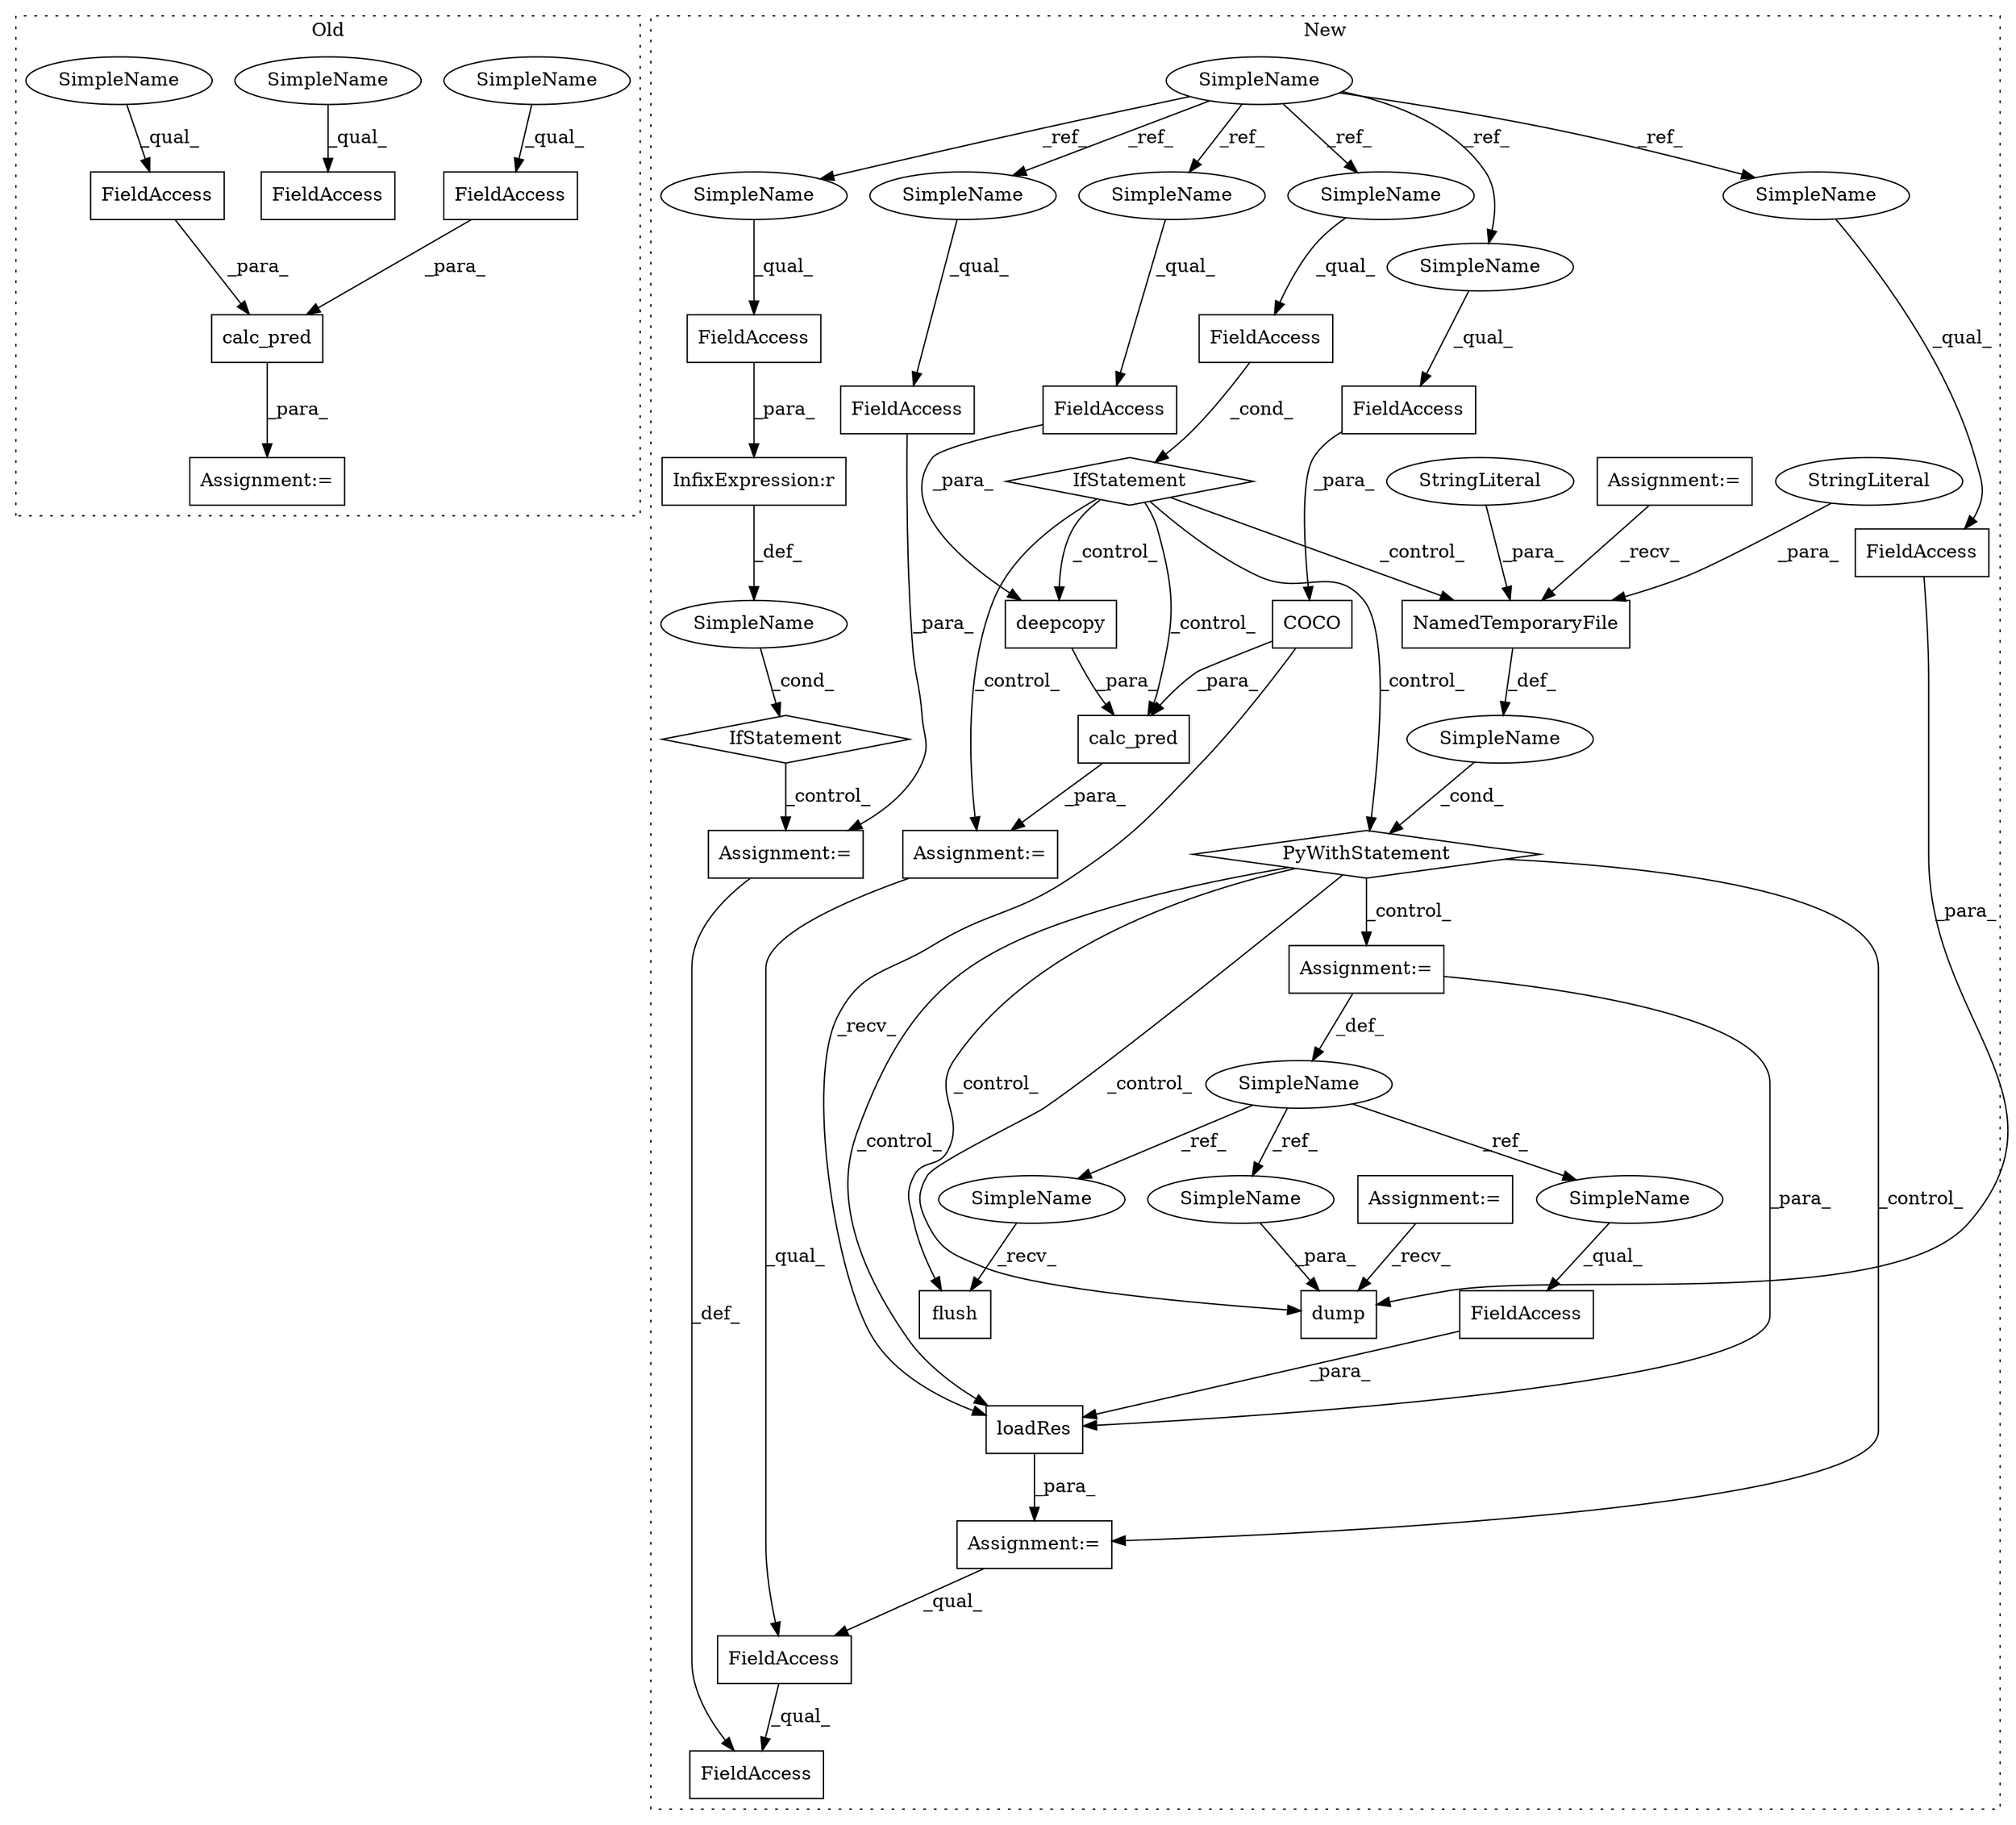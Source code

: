 digraph G {
subgraph cluster0 {
1 [label="calc_pred" a="32" s="2371,2404" l="10,1" shape="box"];
9 [label="FieldAccess" a="22" s="2391" l="13" shape="box"];
13 [label="FieldAccess" a="22" s="2381" l="9" shape="box"];
19 [label="FieldAccess" a="22" s="2351" l="9" shape="box"];
33 [label="Assignment:=" a="7" s="2370" l="1" shape="box"];
47 [label="SimpleName" a="42" s="2391" l="4" shape="ellipse"];
48 [label="SimpleName" a="42" s="2351" l="4" shape="ellipse"];
49 [label="SimpleName" a="42" s="2381" l="4" shape="ellipse"];
label = "Old";
style="dotted";
}
subgraph cluster1 {
2 [label="IfStatement" a="25" s="1230,1247" l="4,2" shape="diamond"];
3 [label="NamedTemporaryFile" a="32" s="1276,1306" l="19,1" shape="box"];
4 [label="calc_pred" a="32" s="2961,3005" l="10,1" shape="box"];
5 [label="flush" a="32" s="1402" l="7" shape="box"];
6 [label="SimpleName" a="42" s="1350" l="1" shape="ellipse"];
7 [label="dump" a="32" s="1366,1389" l="5,1" shape="box"];
8 [label="FieldAccess" a="22" s="1371" l="16" shape="box"];
10 [label="SimpleName" a="42" s="903" l="4" shape="ellipse"];
11 [label="FieldAccess" a="22" s="3067" l="19" shape="box"];
12 [label="InfixExpression:r" a="27" s="3086" l="4" shape="box"];
14 [label="FieldAccess" a="22" s="3104" l="16" shape="box"];
15 [label="FieldAccess" a="22" s="1234" l="13" shape="box"];
16 [label="FieldAccess" a="22" s="1192" l="31" shape="box"];
17 [label="FieldAccess" a="22" s="2988" l="16" shape="box"];
18 [label="FieldAccess" a="22" s="3128" l="19" shape="box"];
20 [label="FieldAccess" a="22" s="1435" l="6" shape="box"];
21 [label="FieldAccess" a="22" s="3104" l="23" shape="box"];
22 [label="COCO" a="32" s="1187,1223" l="5,1" shape="box"];
23 [label="PyWithStatement" a="104" s="1257,1307" l="10,2" shape="diamond"];
24 [label="IfStatement" a="25" s="3063,3094" l="4,2" shape="diamond"];
25 [label="loadRes" a="32" s="1427,1441" l="8,1" shape="box"];
26 [label="SimpleName" a="42" s="" l="" shape="ellipse"];
27 [label="Assignment:=" a="7" s="3127" l="1" shape="box"];
28 [label="SimpleName" a="42" s="" l="" shape="ellipse"];
29 [label="deepcopy" a="32" s="2979,3004" l="9,1" shape="box"];
30 [label="Assignment:=" a="7" s="974" l="8" shape="box"];
31 [label="Assignment:=" a="7" s="1423" l="1" shape="box"];
32 [label="Assignment:=" a="7" s="1350" l="1" shape="box"];
34 [label="Assignment:=" a="7" s="2960" l="1" shape="box"];
35 [label="Assignment:=" a="7" s="1146" l="4" shape="box"];
36 [label="StringLiteral" a="45" s="1295" l="3" shape="ellipse"];
37 [label="StringLiteral" a="45" s="1299" l="7" shape="ellipse"];
38 [label="SimpleName" a="42" s="1435" l="1" shape="ellipse"];
39 [label="SimpleName" a="42" s="1388" l="1" shape="ellipse"];
40 [label="SimpleName" a="42" s="1400" l="1" shape="ellipse"];
41 [label="SimpleName" a="42" s="3067" l="4" shape="ellipse"];
42 [label="SimpleName" a="42" s="1192" l="4" shape="ellipse"];
43 [label="SimpleName" a="42" s="2988" l="4" shape="ellipse"];
44 [label="SimpleName" a="42" s="1371" l="4" shape="ellipse"];
45 [label="SimpleName" a="42" s="3128" l="4" shape="ellipse"];
46 [label="SimpleName" a="42" s="1234" l="4" shape="ellipse"];
label = "New";
style="dotted";
}
1 -> 33 [label="_para_"];
2 -> 3 [label="_control_"];
2 -> 4 [label="_control_"];
2 -> 29 [label="_control_"];
2 -> 23 [label="_control_"];
2 -> 34 [label="_control_"];
3 -> 28 [label="_def_"];
4 -> 34 [label="_para_"];
6 -> 39 [label="_ref_"];
6 -> 38 [label="_ref_"];
6 -> 40 [label="_ref_"];
8 -> 7 [label="_para_"];
9 -> 1 [label="_para_"];
10 -> 46 [label="_ref_"];
10 -> 42 [label="_ref_"];
10 -> 43 [label="_ref_"];
10 -> 45 [label="_ref_"];
10 -> 44 [label="_ref_"];
10 -> 41 [label="_ref_"];
11 -> 12 [label="_para_"];
12 -> 26 [label="_def_"];
13 -> 1 [label="_para_"];
14 -> 21 [label="_qual_"];
15 -> 2 [label="_cond_"];
16 -> 22 [label="_para_"];
17 -> 29 [label="_para_"];
18 -> 27 [label="_para_"];
20 -> 25 [label="_para_"];
22 -> 25 [label="_recv_"];
22 -> 4 [label="_para_"];
23 -> 7 [label="_control_"];
23 -> 31 [label="_control_"];
23 -> 32 [label="_control_"];
23 -> 5 [label="_control_"];
23 -> 25 [label="_control_"];
24 -> 27 [label="_control_"];
25 -> 31 [label="_para_"];
26 -> 24 [label="_cond_"];
27 -> 21 [label="_def_"];
28 -> 23 [label="_cond_"];
29 -> 4 [label="_para_"];
30 -> 3 [label="_recv_"];
31 -> 14 [label="_qual_"];
32 -> 6 [label="_def_"];
32 -> 25 [label="_para_"];
34 -> 14 [label="_qual_"];
35 -> 7 [label="_recv_"];
36 -> 3 [label="_para_"];
37 -> 3 [label="_para_"];
38 -> 20 [label="_qual_"];
39 -> 7 [label="_para_"];
40 -> 5 [label="_recv_"];
41 -> 11 [label="_qual_"];
42 -> 16 [label="_qual_"];
43 -> 17 [label="_qual_"];
44 -> 8 [label="_qual_"];
45 -> 18 [label="_qual_"];
46 -> 15 [label="_qual_"];
47 -> 9 [label="_qual_"];
48 -> 19 [label="_qual_"];
49 -> 13 [label="_qual_"];
}